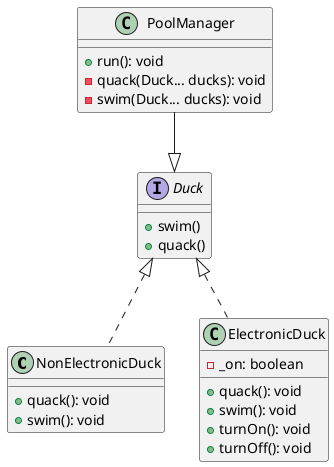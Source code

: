 @startuml exercice

class NonElectronicDuck implements Duck{
    +quack(): void
    +swim(): void
}

class ElectronicDuck implements Duck {
    -_on: boolean
    +quack(): void
    +swim(): void
    +turnOn(): void
    +turnOff(): void
}

interface Duck {
    + swim()
    + quack()
}

class PoolManager {
    +run(): void
    -quack(Duck... ducks): void
    -swim(Duck... ducks): void
}

PoolManager --|> Duck

@enduml